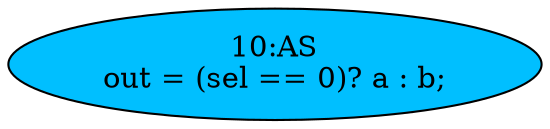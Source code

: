 strict digraph "" {
	node [label="\N"];
	"10:AS"	[ast="<pyverilog.vparser.ast.Assign object at 0x7f2f63b21650>",
		def_var="['out']",
		fillcolor=deepskyblue,
		label="10:AS
out = (sel == 0)? a : b;",
		statements="[]",
		style=filled,
		typ=Assign,
		use_var="['sel', 'a', 'b']"];
}

